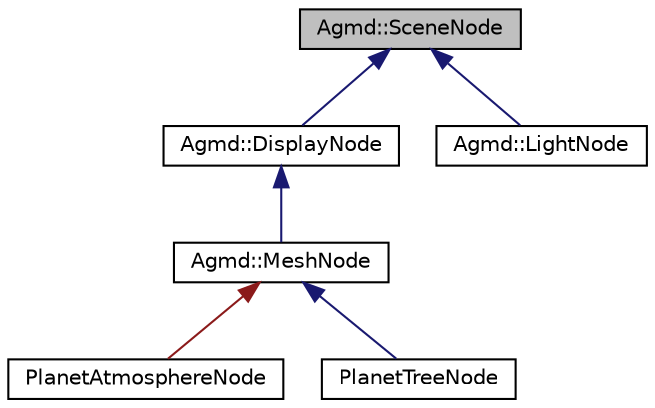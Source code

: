 digraph "Agmd::SceneNode"
{
  edge [fontname="Helvetica",fontsize="10",labelfontname="Helvetica",labelfontsize="10"];
  node [fontname="Helvetica",fontsize="10",shape=record];
  Node1 [label="Agmd::SceneNode",height=0.2,width=0.4,color="black", fillcolor="grey75", style="filled" fontcolor="black"];
  Node1 -> Node2 [dir="back",color="midnightblue",fontsize="10",style="solid"];
  Node2 [label="Agmd::DisplayNode",height=0.2,width=0.4,color="black", fillcolor="white", style="filled",URL="$class_agmd_1_1_display_node.html"];
  Node2 -> Node3 [dir="back",color="midnightblue",fontsize="10",style="solid"];
  Node3 [label="Agmd::MeshNode",height=0.2,width=0.4,color="black", fillcolor="white", style="filled",URL="$class_agmd_1_1_mesh_node.html"];
  Node3 -> Node4 [dir="back",color="firebrick4",fontsize="10",style="solid"];
  Node4 [label="PlanetAtmosphereNode",height=0.2,width=0.4,color="black", fillcolor="white", style="filled",URL="$class_planet_atmosphere_node.html"];
  Node3 -> Node5 [dir="back",color="midnightblue",fontsize="10",style="solid"];
  Node5 [label="PlanetTreeNode",height=0.2,width=0.4,color="black", fillcolor="white", style="filled",URL="$class_planet_tree_node.html"];
  Node1 -> Node6 [dir="back",color="midnightblue",fontsize="10",style="solid"];
  Node6 [label="Agmd::LightNode",height=0.2,width=0.4,color="black", fillcolor="white", style="filled",URL="$class_agmd_1_1_light_node.html"];
}
